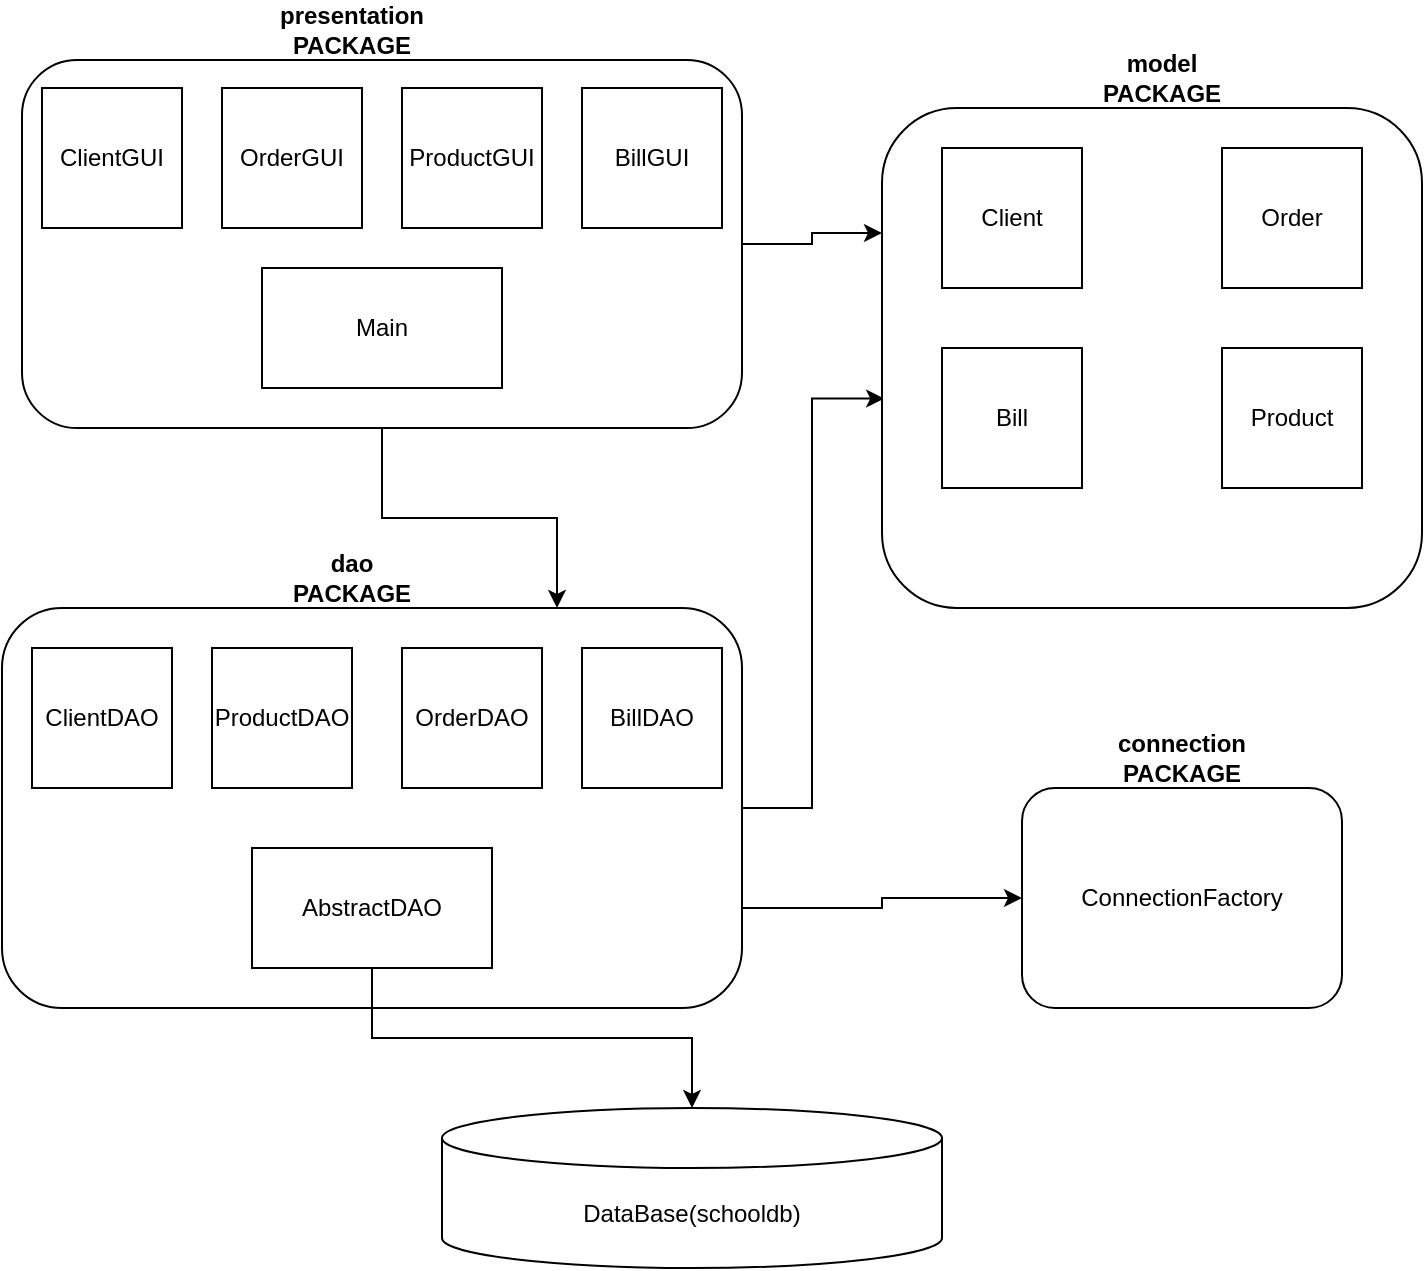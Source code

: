 <mxfile version="21.3.0" type="device">
  <diagram name="Page-1" id="3FvpftMS9jf2cEpIszYG">
    <mxGraphModel dx="1500" dy="1942" grid="1" gridSize="10" guides="1" tooltips="1" connect="1" arrows="1" fold="1" page="1" pageScale="1" pageWidth="827" pageHeight="1169" math="0" shadow="0">
      <root>
        <mxCell id="0" />
        <mxCell id="1" parent="0" />
        <mxCell id="I3ZEHYj6hjjaSJ5-tM1B-30" style="edgeStyle=orthogonalEdgeStyle;rounded=0;orthogonalLoop=1;jettySize=auto;html=1;exitX=1;exitY=0.5;exitDx=0;exitDy=0;entryX=0;entryY=0.25;entryDx=0;entryDy=0;" edge="1" parent="1" source="I3ZEHYj6hjjaSJ5-tM1B-2" target="I3ZEHYj6hjjaSJ5-tM1B-16">
          <mxGeometry relative="1" as="geometry" />
        </mxCell>
        <mxCell id="I3ZEHYj6hjjaSJ5-tM1B-32" style="edgeStyle=orthogonalEdgeStyle;rounded=0;orthogonalLoop=1;jettySize=auto;html=1;exitX=0.5;exitY=1;exitDx=0;exitDy=0;entryX=0.75;entryY=0;entryDx=0;entryDy=0;" edge="1" parent="1" source="I3ZEHYj6hjjaSJ5-tM1B-2" target="I3ZEHYj6hjjaSJ5-tM1B-14">
          <mxGeometry relative="1" as="geometry" />
        </mxCell>
        <mxCell id="I3ZEHYj6hjjaSJ5-tM1B-2" value="" style="rounded=1;whiteSpace=wrap;html=1;" vertex="1" parent="1">
          <mxGeometry x="90" y="-554" width="360" height="184" as="geometry" />
        </mxCell>
        <mxCell id="I3ZEHYj6hjjaSJ5-tM1B-3" value="&lt;b&gt;presentation PACKAGE&lt;/b&gt;" style="text;html=1;strokeColor=none;fillColor=none;align=center;verticalAlign=middle;whiteSpace=wrap;rounded=0;" vertex="1" parent="1">
          <mxGeometry x="225" y="-584" width="60" height="30" as="geometry" />
        </mxCell>
        <mxCell id="I3ZEHYj6hjjaSJ5-tM1B-5" value="" style="whiteSpace=wrap;html=1;aspect=fixed;" vertex="1" parent="1">
          <mxGeometry x="100" y="-540" width="70" height="70" as="geometry" />
        </mxCell>
        <mxCell id="I3ZEHYj6hjjaSJ5-tM1B-6" value="" style="whiteSpace=wrap;html=1;aspect=fixed;" vertex="1" parent="1">
          <mxGeometry x="190" y="-540" width="70" height="70" as="geometry" />
        </mxCell>
        <mxCell id="I3ZEHYj6hjjaSJ5-tM1B-7" value="ProductGUI" style="whiteSpace=wrap;html=1;aspect=fixed;" vertex="1" parent="1">
          <mxGeometry x="280" y="-540" width="70" height="70" as="geometry" />
        </mxCell>
        <mxCell id="I3ZEHYj6hjjaSJ5-tM1B-10" value="BillGUI" style="whiteSpace=wrap;html=1;aspect=fixed;" vertex="1" parent="1">
          <mxGeometry x="370" y="-540" width="70" height="70" as="geometry" />
        </mxCell>
        <mxCell id="I3ZEHYj6hjjaSJ5-tM1B-11" value="ClientGUI" style="text;html=1;strokeColor=none;fillColor=none;align=center;verticalAlign=middle;whiteSpace=wrap;rounded=0;" vertex="1" parent="1">
          <mxGeometry x="105" y="-520" width="60" height="30" as="geometry" />
        </mxCell>
        <mxCell id="I3ZEHYj6hjjaSJ5-tM1B-12" value="OrderGUI" style="text;html=1;strokeColor=none;fillColor=none;align=center;verticalAlign=middle;whiteSpace=wrap;rounded=0;" vertex="1" parent="1">
          <mxGeometry x="195" y="-520" width="60" height="30" as="geometry" />
        </mxCell>
        <mxCell id="I3ZEHYj6hjjaSJ5-tM1B-13" value="Main" style="rounded=0;whiteSpace=wrap;html=1;" vertex="1" parent="1">
          <mxGeometry x="210" y="-450" width="120" height="60" as="geometry" />
        </mxCell>
        <mxCell id="I3ZEHYj6hjjaSJ5-tM1B-29" style="edgeStyle=orthogonalEdgeStyle;rounded=0;orthogonalLoop=1;jettySize=auto;html=1;entryX=0.004;entryY=0.581;entryDx=0;entryDy=0;entryPerimeter=0;" edge="1" parent="1" source="I3ZEHYj6hjjaSJ5-tM1B-14" target="I3ZEHYj6hjjaSJ5-tM1B-16">
          <mxGeometry relative="1" as="geometry" />
        </mxCell>
        <mxCell id="I3ZEHYj6hjjaSJ5-tM1B-31" style="edgeStyle=orthogonalEdgeStyle;rounded=0;orthogonalLoop=1;jettySize=auto;html=1;exitX=1;exitY=0.75;exitDx=0;exitDy=0;" edge="1" parent="1" source="I3ZEHYj6hjjaSJ5-tM1B-14" target="I3ZEHYj6hjjaSJ5-tM1B-15">
          <mxGeometry relative="1" as="geometry" />
        </mxCell>
        <mxCell id="I3ZEHYj6hjjaSJ5-tM1B-14" value="" style="rounded=1;whiteSpace=wrap;html=1;" vertex="1" parent="1">
          <mxGeometry x="80" y="-280" width="370" height="200" as="geometry" />
        </mxCell>
        <mxCell id="I3ZEHYj6hjjaSJ5-tM1B-15" value="ConnectionFactory" style="rounded=1;whiteSpace=wrap;html=1;" vertex="1" parent="1">
          <mxGeometry x="590" y="-190" width="160" height="110" as="geometry" />
        </mxCell>
        <mxCell id="I3ZEHYj6hjjaSJ5-tM1B-16" value="" style="rounded=1;whiteSpace=wrap;html=1;" vertex="1" parent="1">
          <mxGeometry x="520" y="-530" width="270" height="250" as="geometry" />
        </mxCell>
        <mxCell id="I3ZEHYj6hjjaSJ5-tM1B-17" value="&lt;b&gt;model PACKAGE&lt;/b&gt;" style="text;html=1;strokeColor=none;fillColor=none;align=center;verticalAlign=middle;whiteSpace=wrap;rounded=0;" vertex="1" parent="1">
          <mxGeometry x="630" y="-560" width="60" height="30" as="geometry" />
        </mxCell>
        <mxCell id="I3ZEHYj6hjjaSJ5-tM1B-18" value="Client" style="whiteSpace=wrap;html=1;aspect=fixed;" vertex="1" parent="1">
          <mxGeometry x="550" y="-510" width="70" height="70" as="geometry" />
        </mxCell>
        <mxCell id="I3ZEHYj6hjjaSJ5-tM1B-19" value="Order" style="whiteSpace=wrap;html=1;aspect=fixed;" vertex="1" parent="1">
          <mxGeometry x="690" y="-510" width="70" height="70" as="geometry" />
        </mxCell>
        <mxCell id="I3ZEHYj6hjjaSJ5-tM1B-20" value="Bill" style="whiteSpace=wrap;html=1;aspect=fixed;" vertex="1" parent="1">
          <mxGeometry x="550" y="-410" width="70" height="70" as="geometry" />
        </mxCell>
        <mxCell id="I3ZEHYj6hjjaSJ5-tM1B-21" value="Product" style="whiteSpace=wrap;html=1;aspect=fixed;" vertex="1" parent="1">
          <mxGeometry x="690" y="-410" width="70" height="70" as="geometry" />
        </mxCell>
        <mxCell id="I3ZEHYj6hjjaSJ5-tM1B-22" value="&lt;b&gt;connection PACKAGE&lt;/b&gt;" style="text;html=1;strokeColor=none;fillColor=none;align=center;verticalAlign=middle;whiteSpace=wrap;rounded=0;" vertex="1" parent="1">
          <mxGeometry x="640" y="-220" width="60" height="30" as="geometry" />
        </mxCell>
        <mxCell id="I3ZEHYj6hjjaSJ5-tM1B-23" value="&lt;b&gt;dao PACKAGE&lt;/b&gt;" style="text;html=1;strokeColor=none;fillColor=none;align=center;verticalAlign=middle;whiteSpace=wrap;rounded=0;" vertex="1" parent="1">
          <mxGeometry x="225" y="-310" width="60" height="30" as="geometry" />
        </mxCell>
        <mxCell id="I3ZEHYj6hjjaSJ5-tM1B-24" value="ClientDAO" style="whiteSpace=wrap;html=1;aspect=fixed;" vertex="1" parent="1">
          <mxGeometry x="95" y="-260" width="70" height="70" as="geometry" />
        </mxCell>
        <mxCell id="I3ZEHYj6hjjaSJ5-tM1B-25" value="ProductDAO" style="whiteSpace=wrap;html=1;aspect=fixed;" vertex="1" parent="1">
          <mxGeometry x="185" y="-260" width="70" height="70" as="geometry" />
        </mxCell>
        <mxCell id="I3ZEHYj6hjjaSJ5-tM1B-26" value="OrderDAO" style="whiteSpace=wrap;html=1;aspect=fixed;" vertex="1" parent="1">
          <mxGeometry x="280" y="-260" width="70" height="70" as="geometry" />
        </mxCell>
        <mxCell id="I3ZEHYj6hjjaSJ5-tM1B-27" value="BillDAO" style="whiteSpace=wrap;html=1;aspect=fixed;" vertex="1" parent="1">
          <mxGeometry x="370" y="-260" width="70" height="70" as="geometry" />
        </mxCell>
        <mxCell id="I3ZEHYj6hjjaSJ5-tM1B-34" style="edgeStyle=orthogonalEdgeStyle;rounded=0;orthogonalLoop=1;jettySize=auto;html=1;" edge="1" parent="1" source="I3ZEHYj6hjjaSJ5-tM1B-28" target="I3ZEHYj6hjjaSJ5-tM1B-33">
          <mxGeometry relative="1" as="geometry" />
        </mxCell>
        <mxCell id="I3ZEHYj6hjjaSJ5-tM1B-28" value="AbstractDAO" style="rounded=0;whiteSpace=wrap;html=1;" vertex="1" parent="1">
          <mxGeometry x="205" y="-160" width="120" height="60" as="geometry" />
        </mxCell>
        <mxCell id="I3ZEHYj6hjjaSJ5-tM1B-33" value="DataBase(schooldb)" style="shape=cylinder3;whiteSpace=wrap;html=1;boundedLbl=1;backgroundOutline=1;size=15;" vertex="1" parent="1">
          <mxGeometry x="300" y="-30" width="250" height="80" as="geometry" />
        </mxCell>
      </root>
    </mxGraphModel>
  </diagram>
</mxfile>
